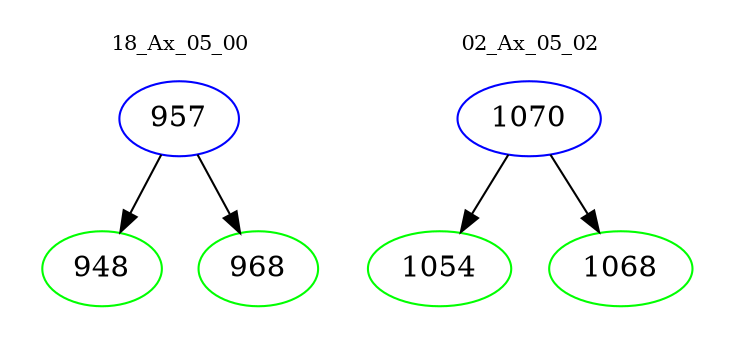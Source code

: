 digraph{
subgraph cluster_0 {
color = white
label = "18_Ax_05_00";
fontsize=10;
T0_957 [label="957", color="blue"]
T0_957 -> T0_948 [color="black"]
T0_948 [label="948", color="green"]
T0_957 -> T0_968 [color="black"]
T0_968 [label="968", color="green"]
}
subgraph cluster_1 {
color = white
label = "02_Ax_05_02";
fontsize=10;
T1_1070 [label="1070", color="blue"]
T1_1070 -> T1_1054 [color="black"]
T1_1054 [label="1054", color="green"]
T1_1070 -> T1_1068 [color="black"]
T1_1068 [label="1068", color="green"]
}
}
